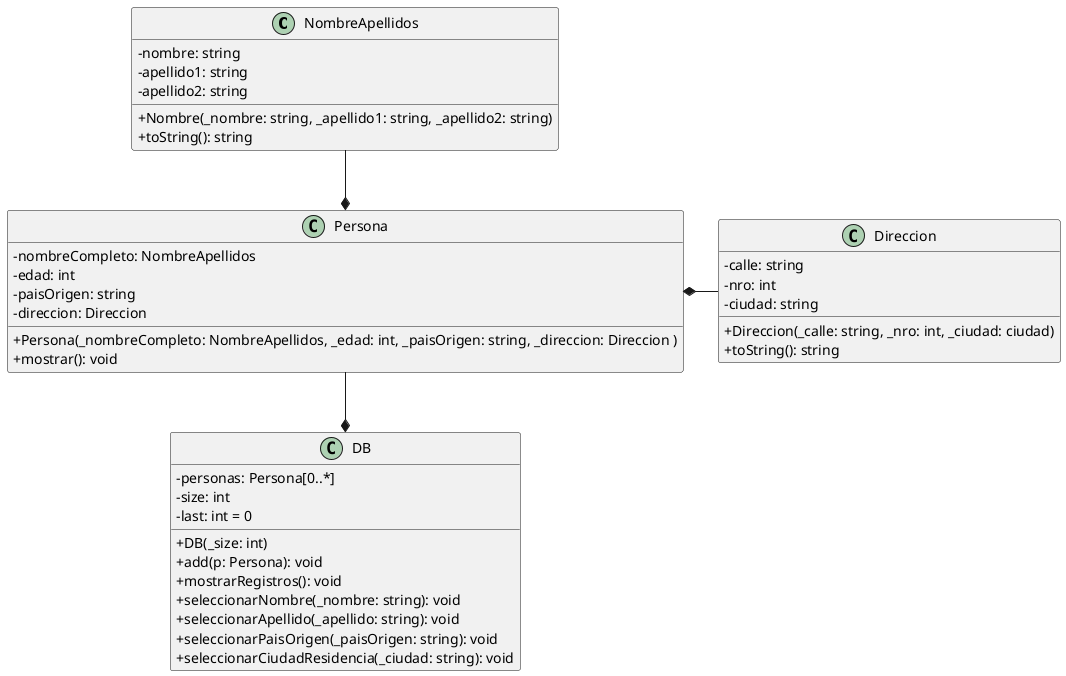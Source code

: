 @startuml
skinparam classAttributeIconSize 0

class NombreApellidos{
    - nombre: string
    - apellido1: string
    - apellido2: string

    + Nombre(_nombre: string, _apellido1: string, _apellido2: string)
    + toString(): string
}

class Direccion{
    - calle: string
    - nro: int
    - ciudad: string

    + Direccion(_calle: string, _nro: int, _ciudad: ciudad)
    + toString(): string
}

class Persona{
    - nombreCompleto: NombreApellidos
    - edad: int
    - paisOrigen: string
    - direccion: Direccion

    + Persona(_nombreCompleto: NombreApellidos, _edad: int, _paisOrigen: string, _direccion: Direccion )
    + mostrar(): void
}

class DB{
    - personas: Persona[0..*]
    - size: int
    - last: int = 0

    + DB(_size: int)
    + add(p: Persona): void
    + mostrarRegistros(): void
    + seleccionarNombre(_nombre: string): void
    + seleccionarApellido(_apellido: string): void
    + seleccionarPaisOrigen(_paisOrigen: string): void
    + seleccionarCiudadResidencia(_ciudad: string): void

}




Persona *-right- Direccion
Persona *-up- NombreApellidos

Persona --* DB

@enduml